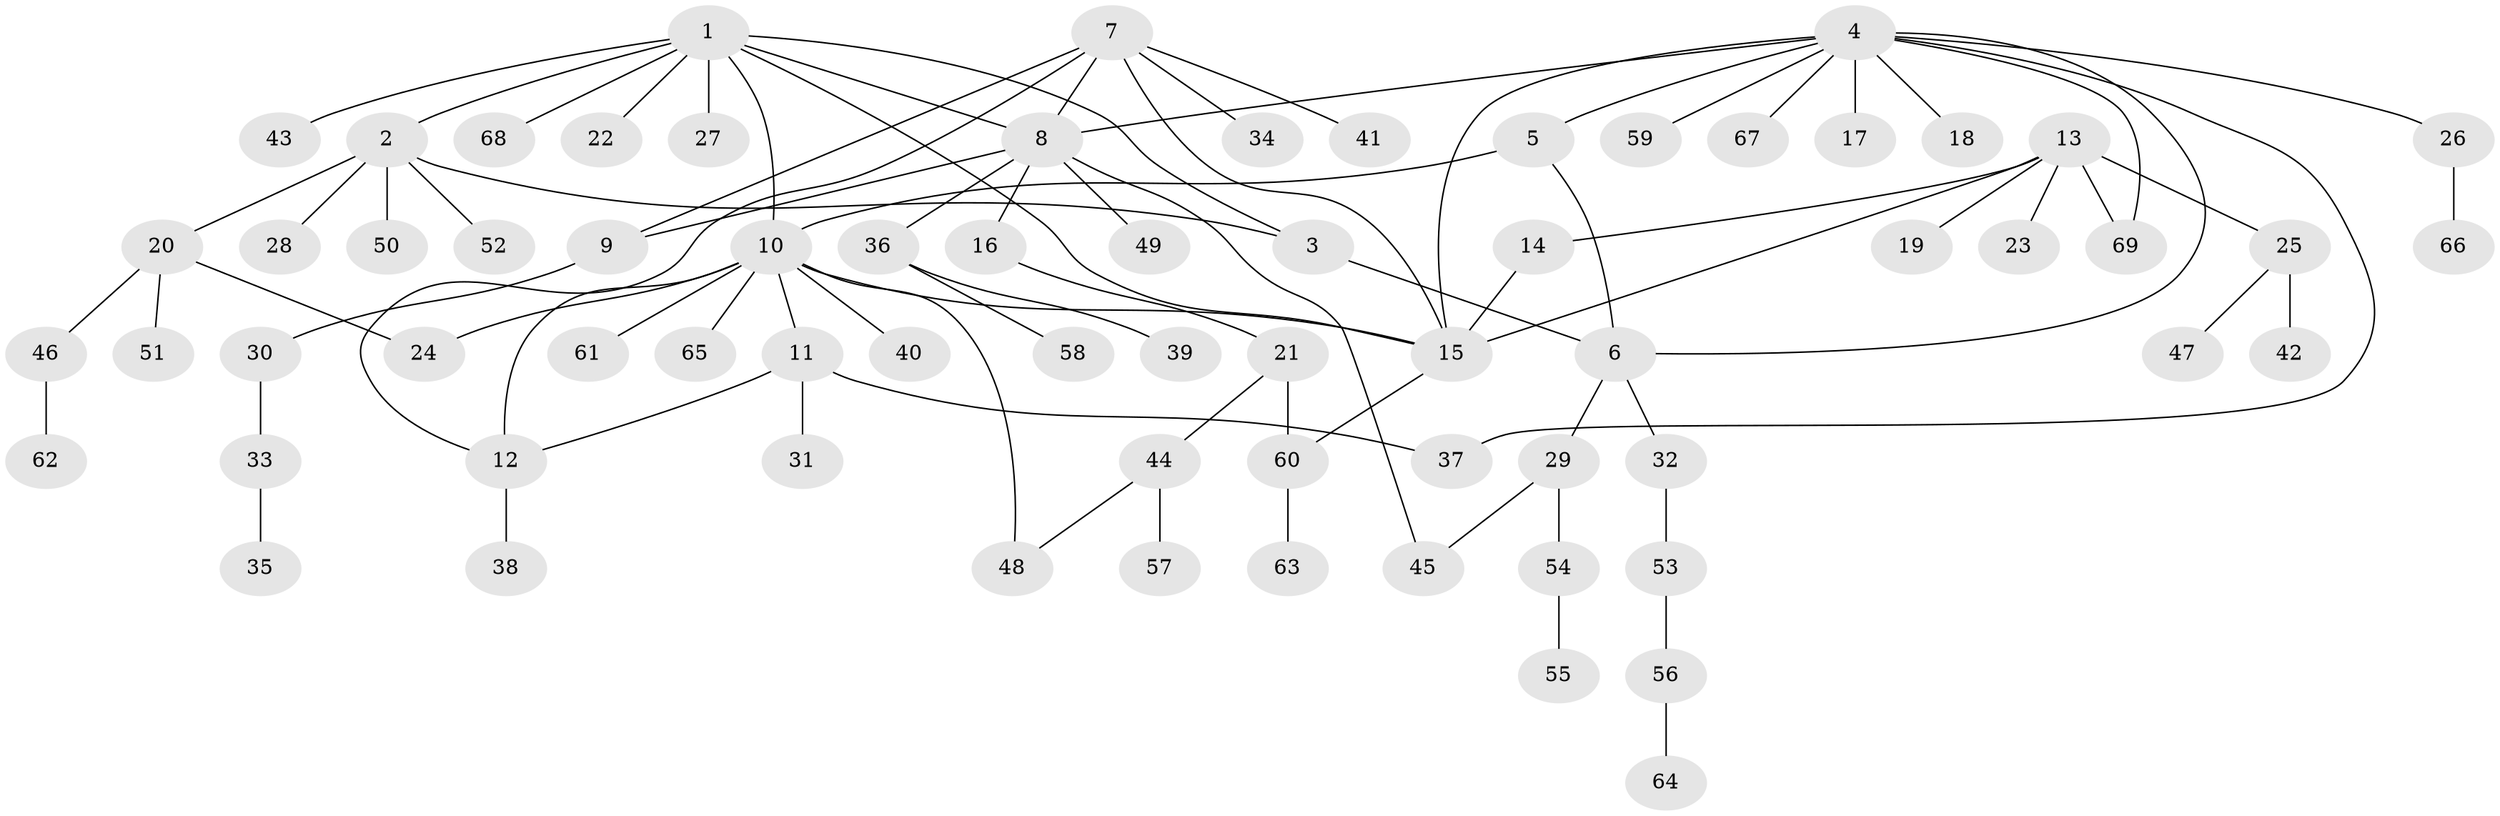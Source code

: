 // coarse degree distribution, {2: 0.09523809523809523, 3: 0.23809523809523808, 6: 0.19047619047619047, 8: 0.047619047619047616, 1: 0.38095238095238093, 7: 0.047619047619047616}
// Generated by graph-tools (version 1.1) at 2025/37/03/04/25 23:37:33]
// undirected, 69 vertices, 85 edges
graph export_dot {
  node [color=gray90,style=filled];
  1;
  2;
  3;
  4;
  5;
  6;
  7;
  8;
  9;
  10;
  11;
  12;
  13;
  14;
  15;
  16;
  17;
  18;
  19;
  20;
  21;
  22;
  23;
  24;
  25;
  26;
  27;
  28;
  29;
  30;
  31;
  32;
  33;
  34;
  35;
  36;
  37;
  38;
  39;
  40;
  41;
  42;
  43;
  44;
  45;
  46;
  47;
  48;
  49;
  50;
  51;
  52;
  53;
  54;
  55;
  56;
  57;
  58;
  59;
  60;
  61;
  62;
  63;
  64;
  65;
  66;
  67;
  68;
  69;
  1 -- 2;
  1 -- 3;
  1 -- 8;
  1 -- 10;
  1 -- 15;
  1 -- 22;
  1 -- 27;
  1 -- 43;
  1 -- 68;
  2 -- 3;
  2 -- 20;
  2 -- 28;
  2 -- 50;
  2 -- 52;
  3 -- 6;
  4 -- 5;
  4 -- 6;
  4 -- 8;
  4 -- 15;
  4 -- 17;
  4 -- 18;
  4 -- 26;
  4 -- 37;
  4 -- 59;
  4 -- 67;
  4 -- 69;
  5 -- 6;
  5 -- 10;
  6 -- 29;
  6 -- 32;
  7 -- 8;
  7 -- 9;
  7 -- 12;
  7 -- 15;
  7 -- 34;
  7 -- 41;
  8 -- 9;
  8 -- 16;
  8 -- 36;
  8 -- 45;
  8 -- 49;
  9 -- 30;
  10 -- 11;
  10 -- 12;
  10 -- 15;
  10 -- 24;
  10 -- 40;
  10 -- 48;
  10 -- 61;
  10 -- 65;
  11 -- 12;
  11 -- 31;
  11 -- 37;
  12 -- 38;
  13 -- 14;
  13 -- 15;
  13 -- 19;
  13 -- 23;
  13 -- 25;
  13 -- 69;
  14 -- 15;
  15 -- 60;
  16 -- 21;
  20 -- 24;
  20 -- 46;
  20 -- 51;
  21 -- 44;
  21 -- 60;
  25 -- 42;
  25 -- 47;
  26 -- 66;
  29 -- 45;
  29 -- 54;
  30 -- 33;
  32 -- 53;
  33 -- 35;
  36 -- 39;
  36 -- 58;
  44 -- 48;
  44 -- 57;
  46 -- 62;
  53 -- 56;
  54 -- 55;
  56 -- 64;
  60 -- 63;
}
